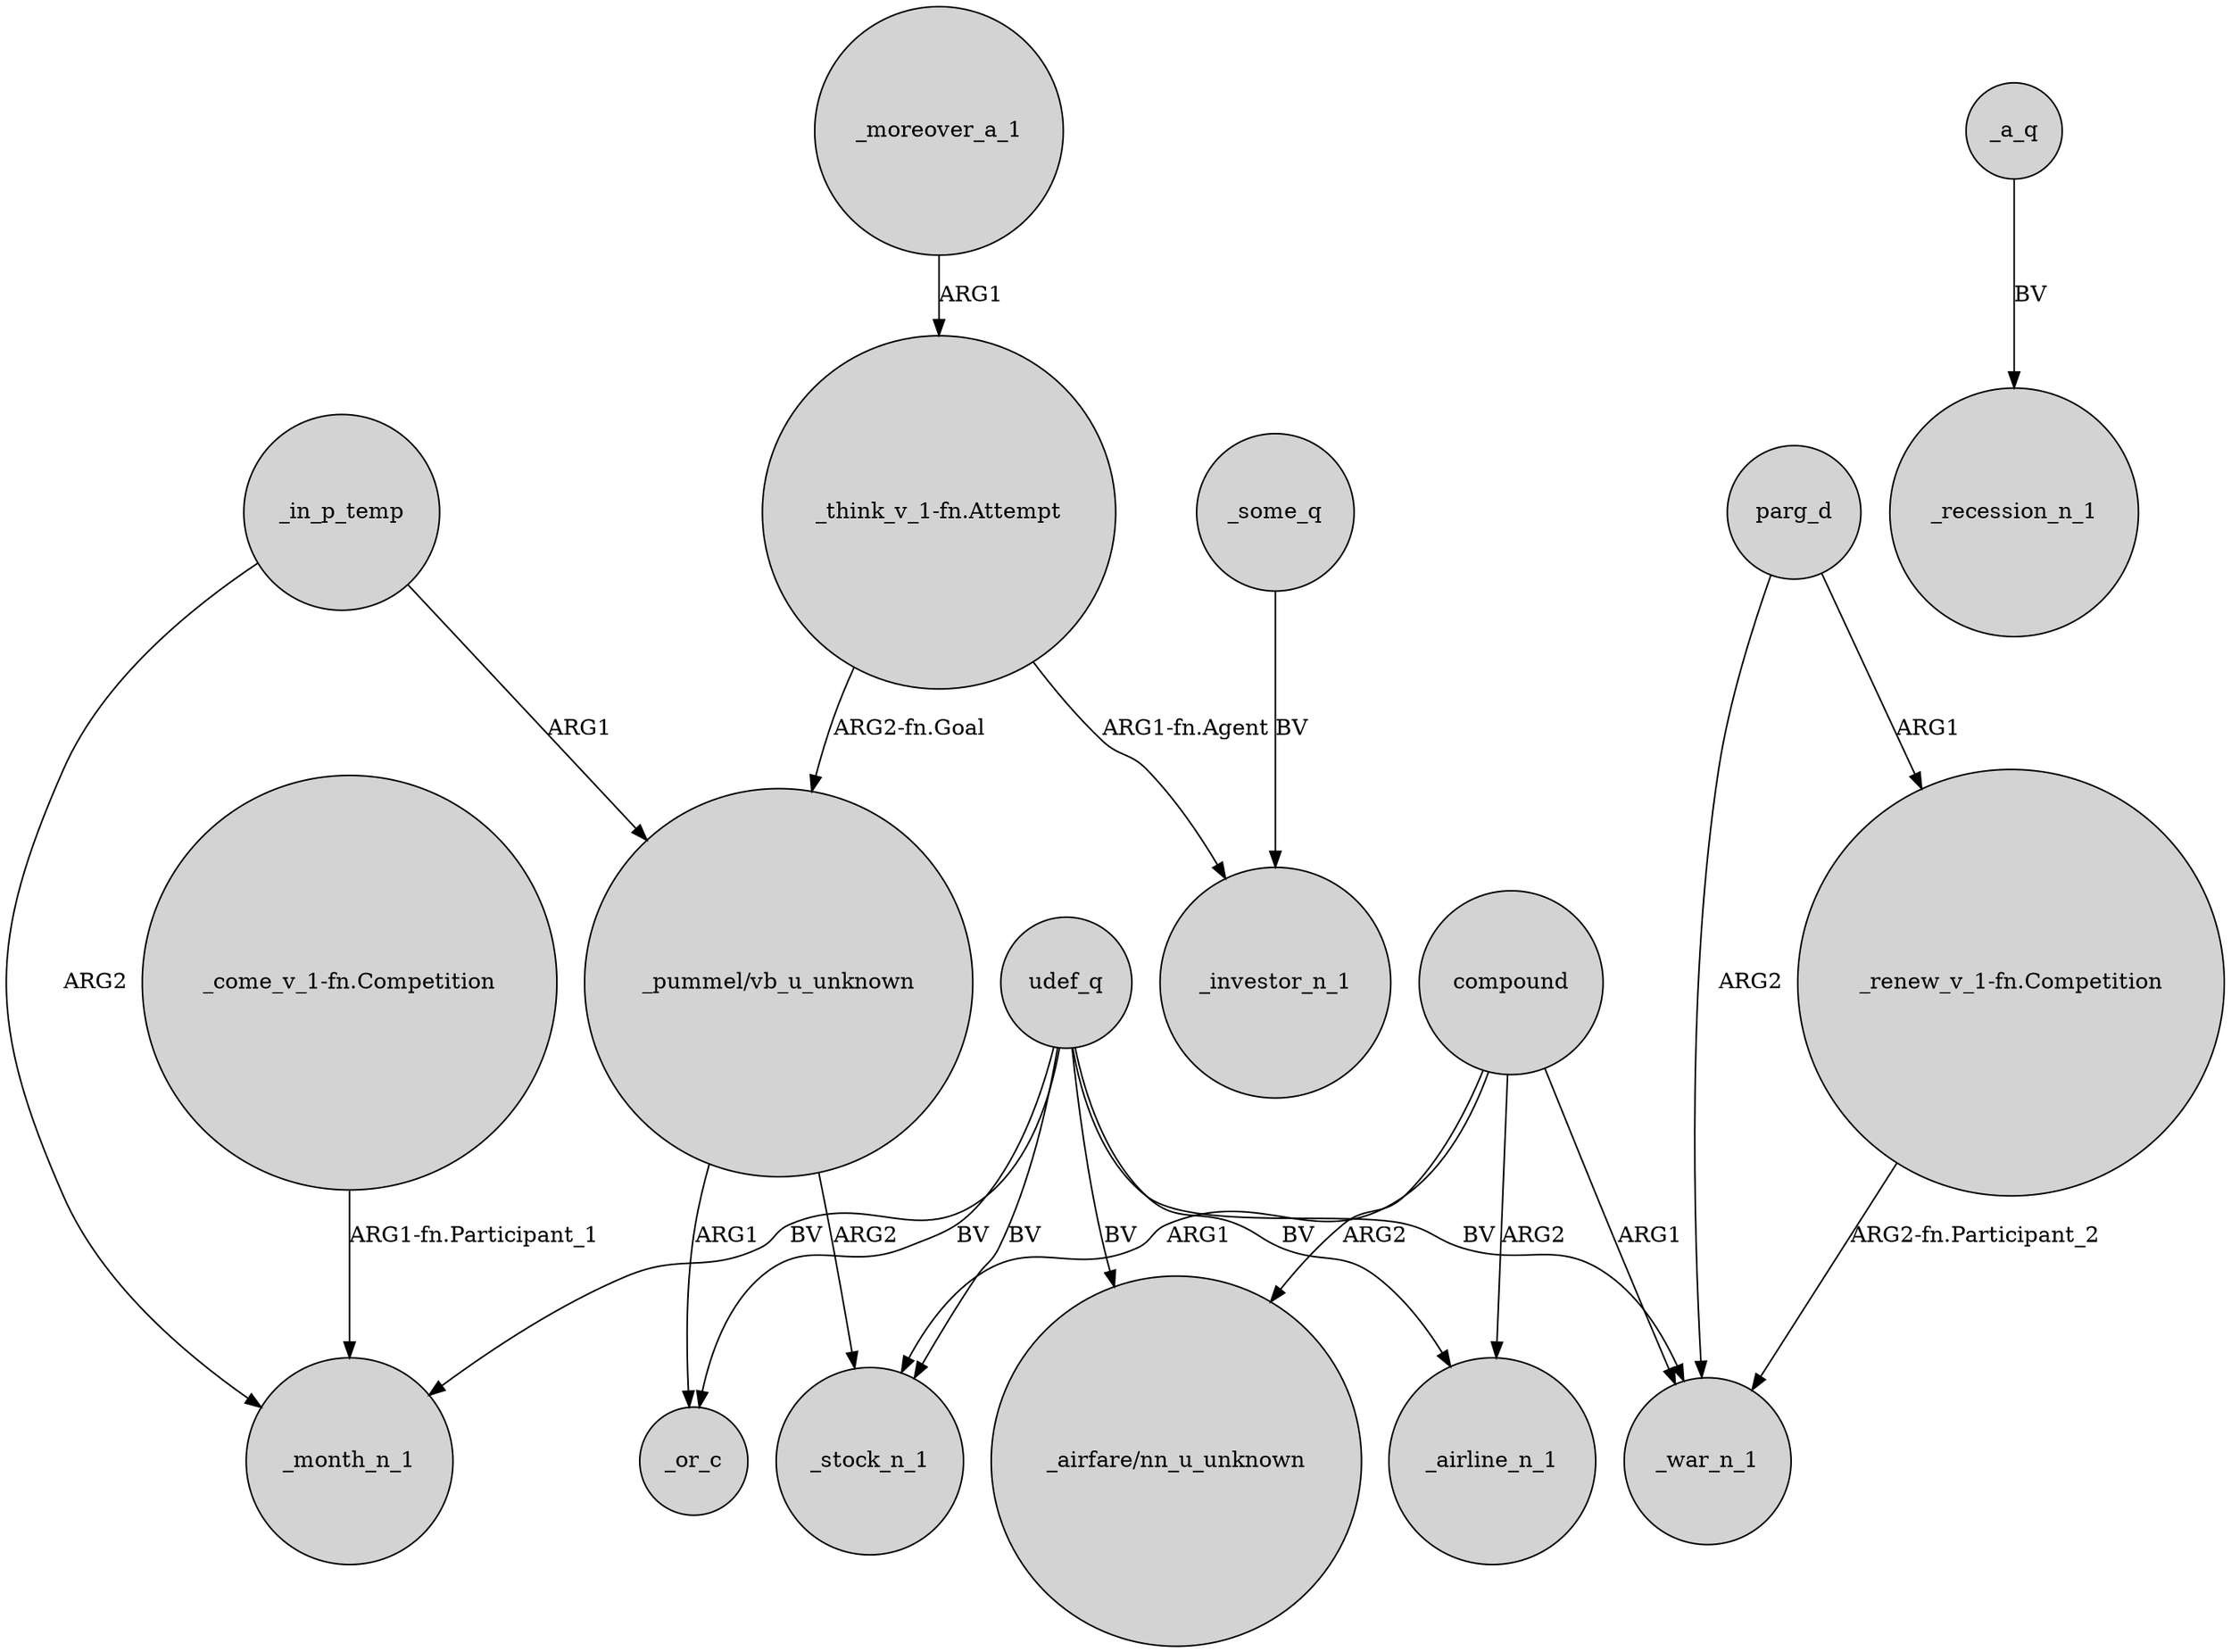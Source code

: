 digraph {
	node [shape=circle style=filled]
	udef_q -> _month_n_1 [label=BV]
	parg_d -> "_renew_v_1-fn.Competition" [label=ARG1]
	_in_p_temp -> "_pummel/vb_u_unknown" [label=ARG1]
	udef_q -> _war_n_1 [label=BV]
	udef_q -> _airline_n_1 [label=BV]
	"_pummel/vb_u_unknown" -> _or_c [label=ARG1]
	"_come_v_1-fn.Competition" -> _month_n_1 [label="ARG1-fn.Participant_1"]
	_moreover_a_1 -> "_think_v_1-fn.Attempt" [label=ARG1]
	"_renew_v_1-fn.Competition" -> _war_n_1 [label="ARG2-fn.Participant_2"]
	compound -> _stock_n_1 [label=ARG1]
	parg_d -> _war_n_1 [label=ARG2]
	udef_q -> _or_c [label=BV]
	udef_q -> _stock_n_1 [label=BV]
	compound -> _airline_n_1 [label=ARG2]
	"_pummel/vb_u_unknown" -> _stock_n_1 [label=ARG2]
	"_think_v_1-fn.Attempt" -> _investor_n_1 [label="ARG1-fn.Agent"]
	compound -> "_airfare/nn_u_unknown" [label=ARG2]
	_in_p_temp -> _month_n_1 [label=ARG2]
	_a_q -> _recession_n_1 [label=BV]
	"_think_v_1-fn.Attempt" -> "_pummel/vb_u_unknown" [label="ARG2-fn.Goal"]
	udef_q -> "_airfare/nn_u_unknown" [label=BV]
	_some_q -> _investor_n_1 [label=BV]
	compound -> _war_n_1 [label=ARG1]
}
